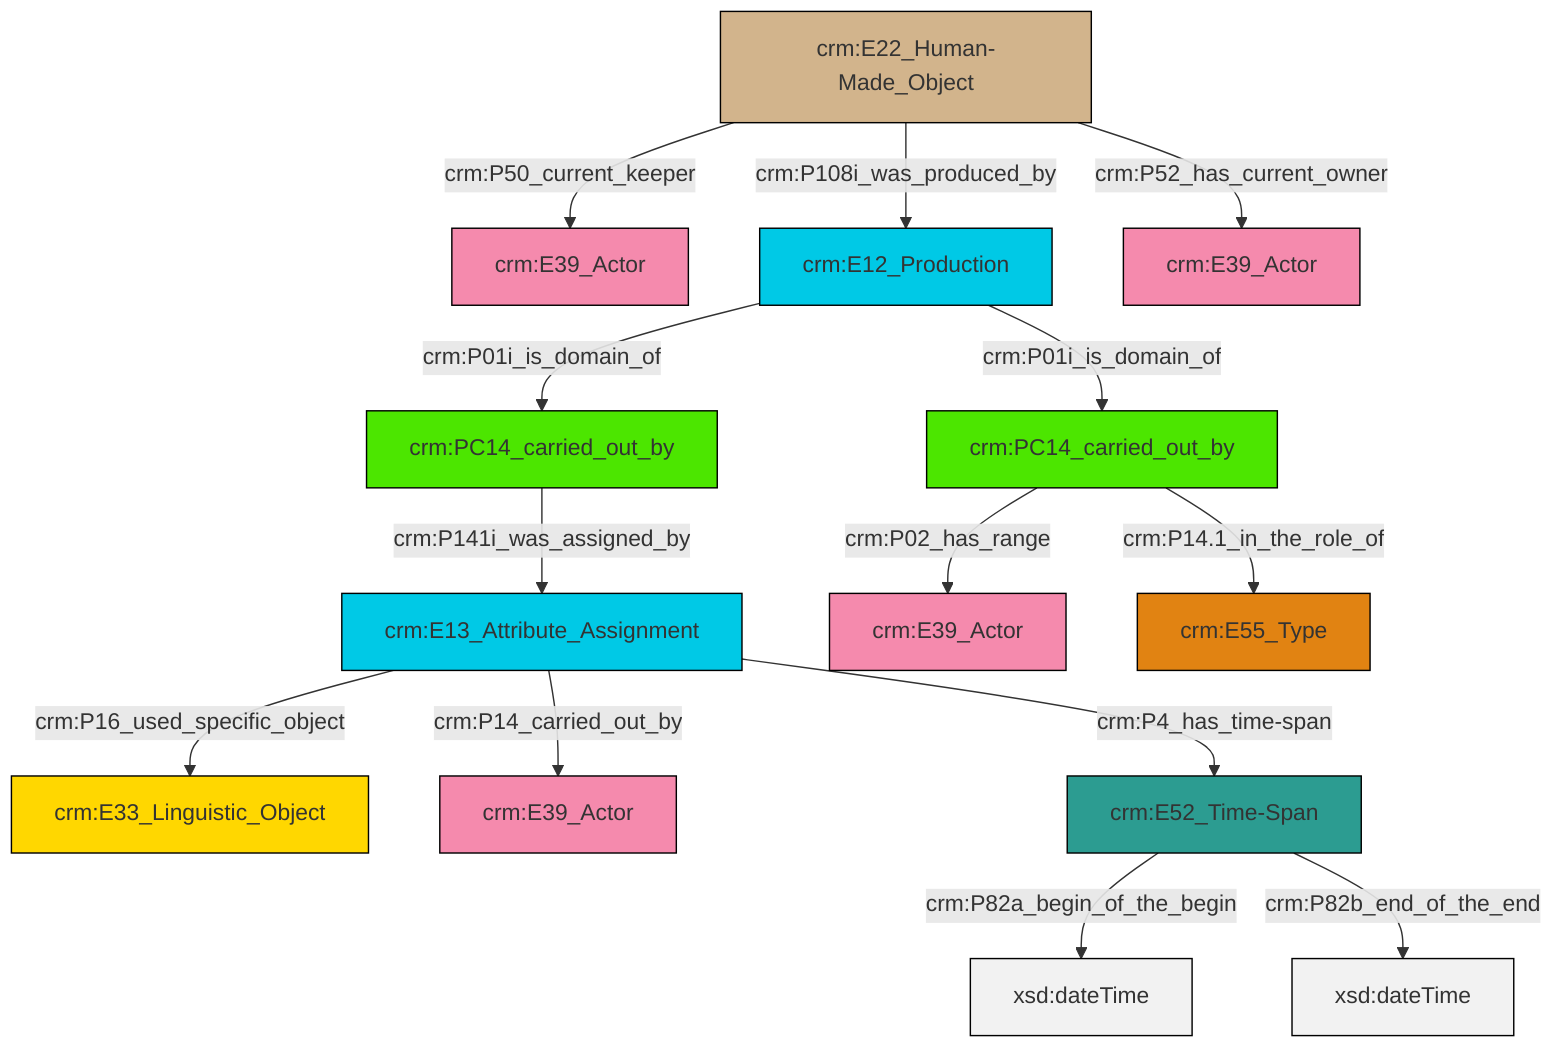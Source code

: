 graph TD
classDef Literal fill:#f2f2f2,stroke:#000000;
classDef CRM_Entity fill:#FFFFFF,stroke:#000000;
classDef Temporal_Entity fill:#00C9E6, stroke:#000000;
classDef Type fill:#E18312, stroke:#000000;
classDef Time-Span fill:#2C9C91, stroke:#000000;
classDef Appellation fill:#FFEB7F, stroke:#000000;
classDef Place fill:#008836, stroke:#000000;
classDef Persistent_Item fill:#B266B2, stroke:#000000;
classDef Conceptual_Object fill:#FFD700, stroke:#000000;
classDef Physical_Thing fill:#D2B48C, stroke:#000000;
classDef Actor fill:#f58aad, stroke:#000000;
classDef PC_Classes fill:#4ce600, stroke:#000000;
classDef Multi fill:#cccccc,stroke:#000000;

2["crm:PC14_carried_out_by"]:::PC_Classes -->|crm:P02_has_range| 3["crm:E39_Actor"]:::Actor
10["crm:E13_Attribute_Assignment"]:::Temporal_Entity -->|crm:P16_used_specific_object| 6["crm:E33_Linguistic_Object"]:::Conceptual_Object
11["crm:PC14_carried_out_by"]:::PC_Classes -->|crm:P141i_was_assigned_by| 10["crm:E13_Attribute_Assignment"]:::Temporal_Entity
8["crm:E22_Human-Made_Object"]:::Physical_Thing -->|crm:P50_current_keeper| 0["crm:E39_Actor"]:::Actor
12["crm:E52_Time-Span"]:::Time-Span -->|crm:P82a_begin_of_the_begin| 14[xsd:dateTime]:::Literal
12["crm:E52_Time-Span"]:::Time-Span -->|crm:P82b_end_of_the_end| 16[xsd:dateTime]:::Literal
8["crm:E22_Human-Made_Object"]:::Physical_Thing -->|crm:P108i_was_produced_by| 22["crm:E12_Production"]:::Temporal_Entity
10["crm:E13_Attribute_Assignment"]:::Temporal_Entity -->|crm:P14_carried_out_by| 17["crm:E39_Actor"]:::Actor
22["crm:E12_Production"]:::Temporal_Entity -->|crm:P01i_is_domain_of| 11["crm:PC14_carried_out_by"]:::PC_Classes
22["crm:E12_Production"]:::Temporal_Entity -->|crm:P01i_is_domain_of| 2["crm:PC14_carried_out_by"]:::PC_Classes
8["crm:E22_Human-Made_Object"]:::Physical_Thing -->|crm:P52_has_current_owner| 4["crm:E39_Actor"]:::Actor
10["crm:E13_Attribute_Assignment"]:::Temporal_Entity -->|crm:P4_has_time-span| 12["crm:E52_Time-Span"]:::Time-Span
2["crm:PC14_carried_out_by"]:::PC_Classes -->|crm:P14.1_in_the_role_of| 19["crm:E55_Type"]:::Type
